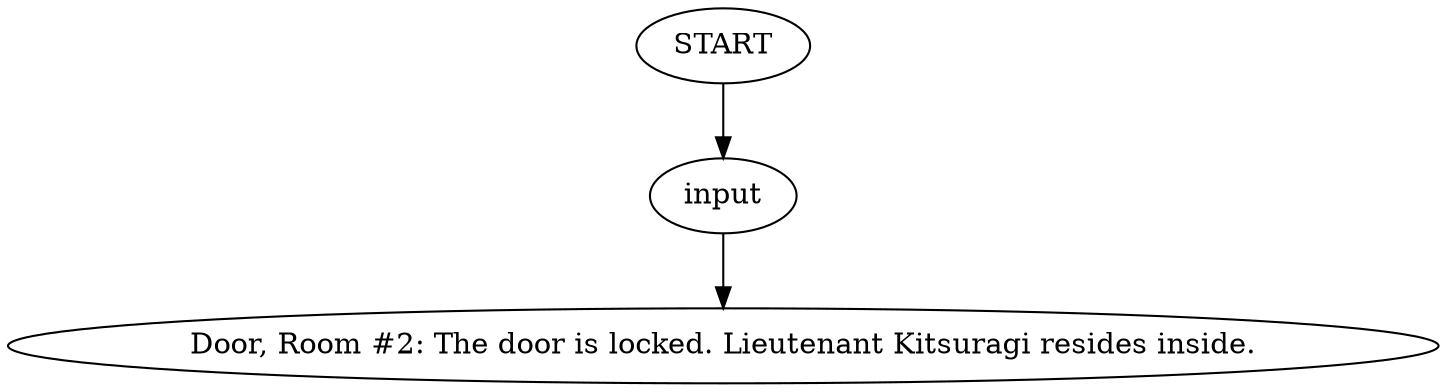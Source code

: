 # WHIRLING F2 / KIM DOOR
# The door to Kim's room on floor two of Whirling-in-Rags
# ==================================================
digraph G {
	  0 [label="START"];
	  1 [label="input"];
	  3 [label="Door, Room #2: The door is locked. Lieutenant Kitsuragi resides inside."];
	  0 -> 1
	  1 -> 3
}

